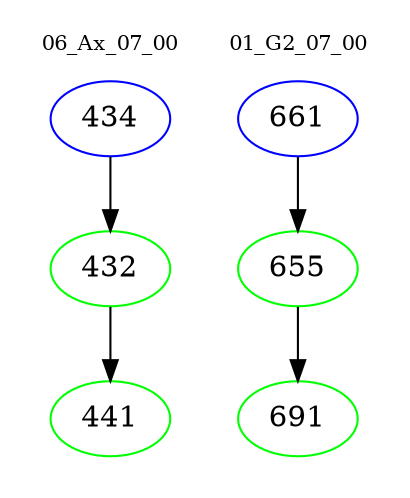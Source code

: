 digraph{
subgraph cluster_0 {
color = white
label = "06_Ax_07_00";
fontsize=10;
T0_434 [label="434", color="blue"]
T0_434 -> T0_432 [color="black"]
T0_432 [label="432", color="green"]
T0_432 -> T0_441 [color="black"]
T0_441 [label="441", color="green"]
}
subgraph cluster_1 {
color = white
label = "01_G2_07_00";
fontsize=10;
T1_661 [label="661", color="blue"]
T1_661 -> T1_655 [color="black"]
T1_655 [label="655", color="green"]
T1_655 -> T1_691 [color="black"]
T1_691 [label="691", color="green"]
}
}
